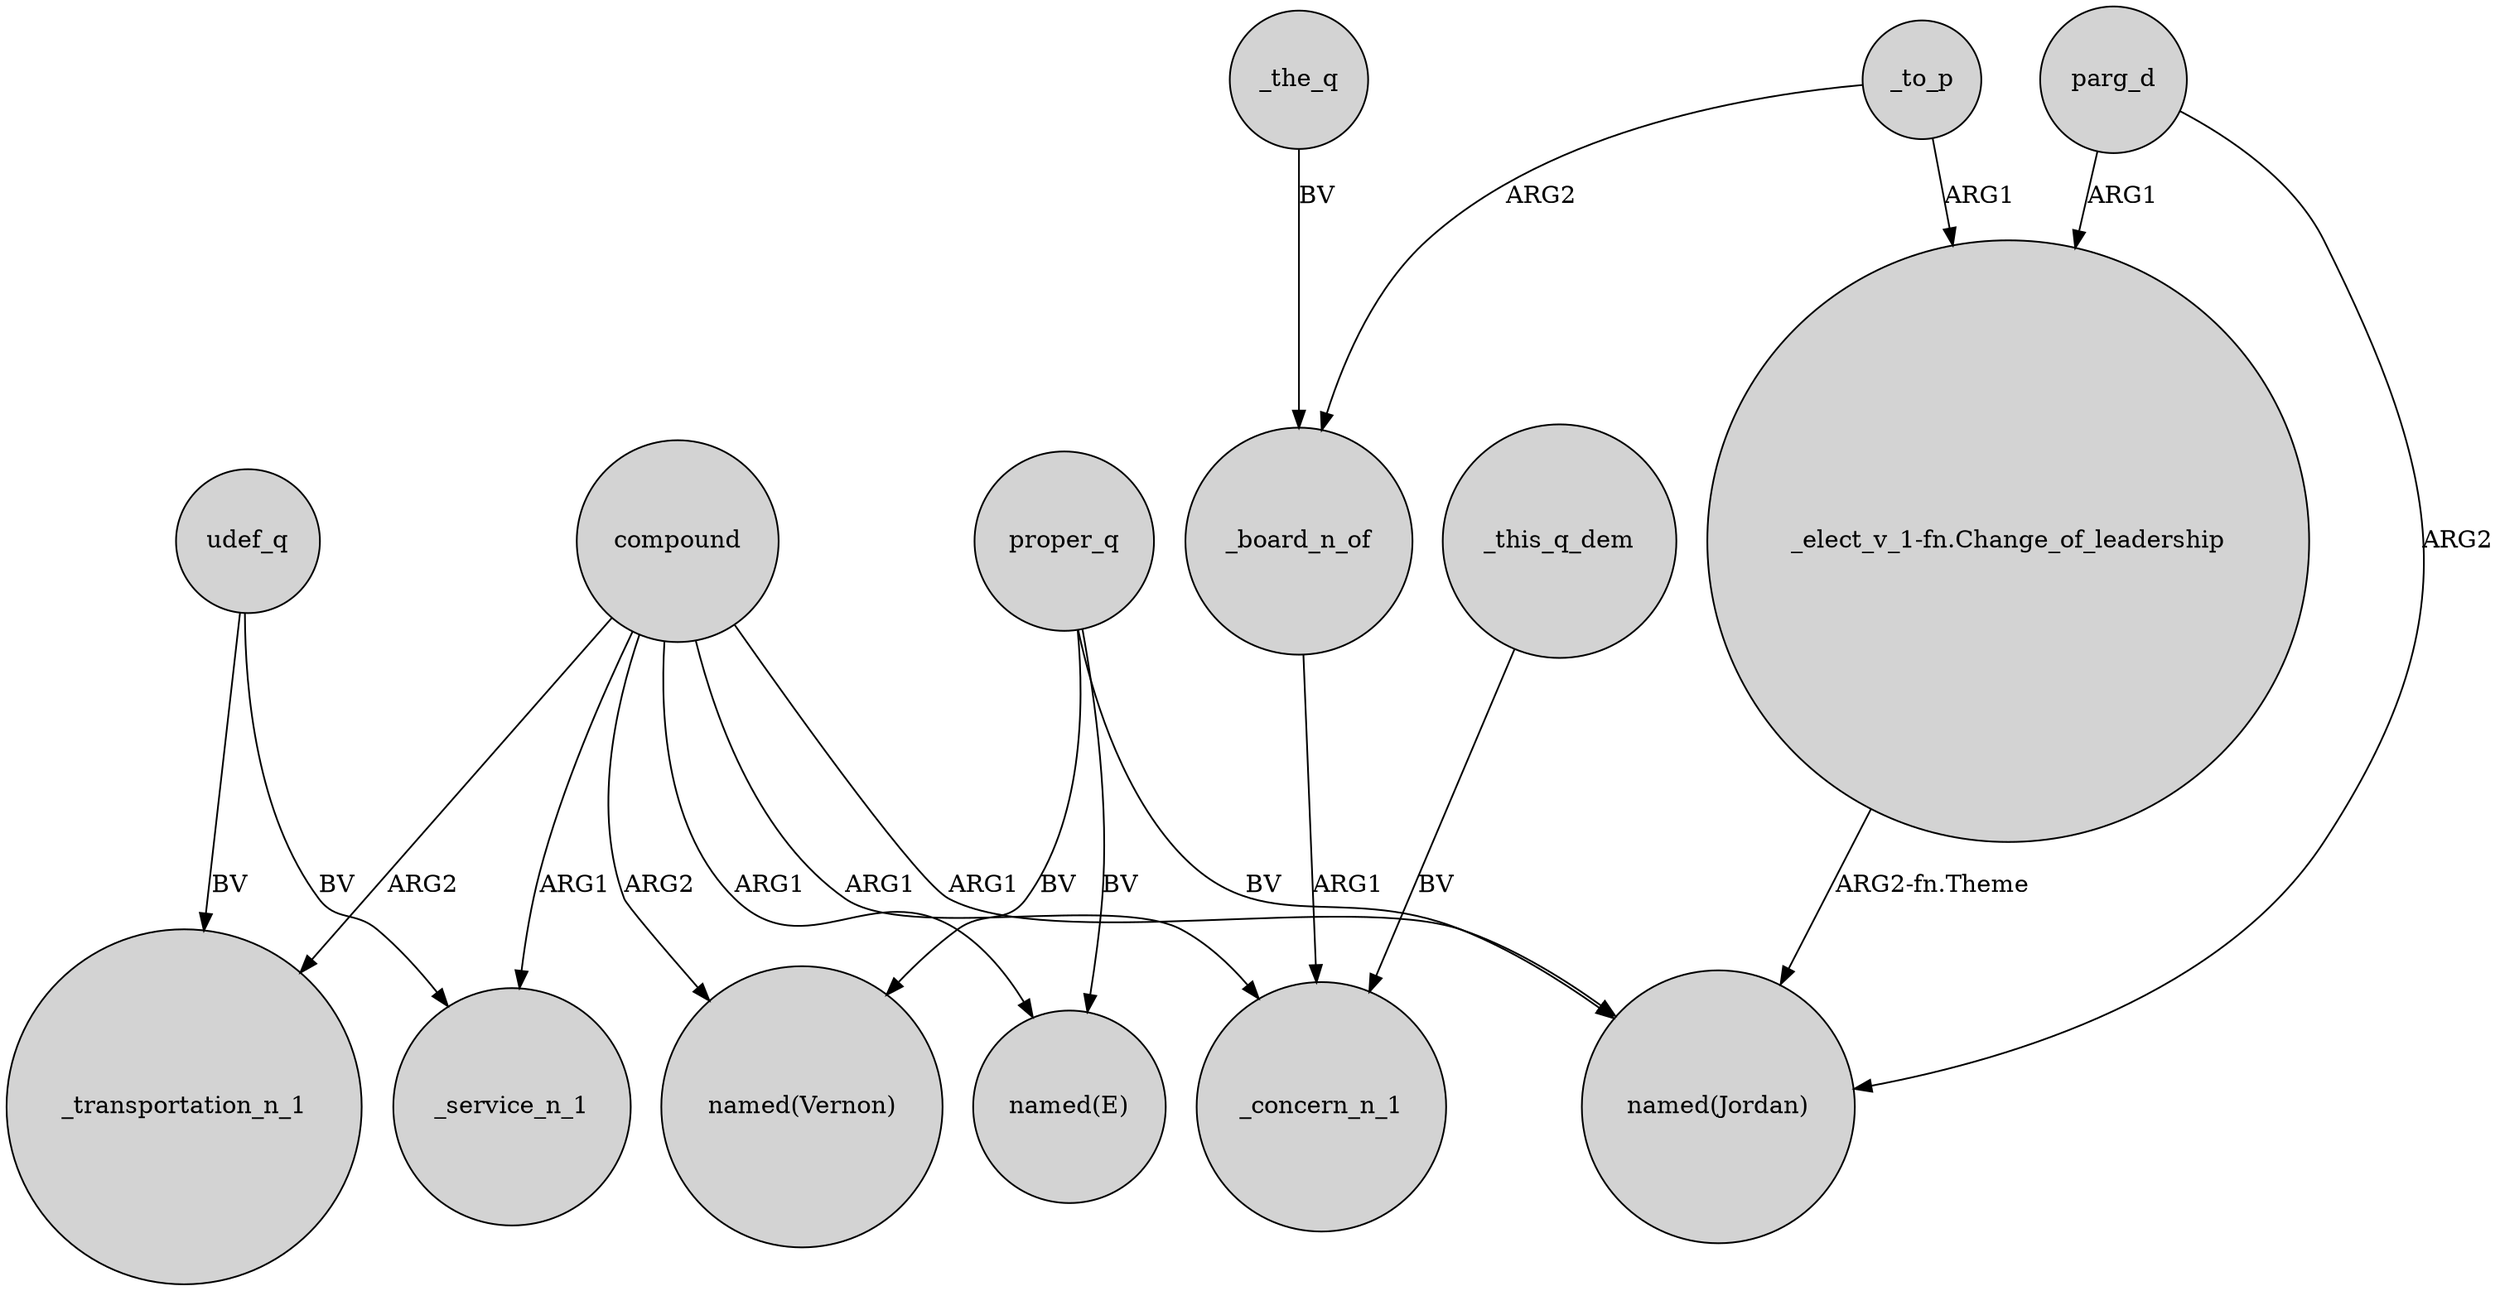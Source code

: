 digraph {
	node [shape=circle style=filled]
	udef_q -> _transportation_n_1 [label=BV]
	proper_q -> "named(Jordan)" [label=BV]
	_to_p -> "_elect_v_1-fn.Change_of_leadership" [label=ARG1]
	compound -> "named(Jordan)" [label=ARG1]
	_this_q_dem -> _concern_n_1 [label=BV]
	compound -> _transportation_n_1 [label=ARG2]
	_to_p -> _board_n_of [label=ARG2]
	proper_q -> "named(E)" [label=BV]
	parg_d -> "_elect_v_1-fn.Change_of_leadership" [label=ARG1]
	udef_q -> _service_n_1 [label=BV]
	_the_q -> _board_n_of [label=BV]
	compound -> "named(Vernon)" [label=ARG2]
	proper_q -> "named(Vernon)" [label=BV]
	compound -> "named(E)" [label=ARG1]
	compound -> _service_n_1 [label=ARG1]
	parg_d -> "named(Jordan)" [label=ARG2]
	"_elect_v_1-fn.Change_of_leadership" -> "named(Jordan)" [label="ARG2-fn.Theme"]
	compound -> _concern_n_1 [label=ARG1]
	_board_n_of -> _concern_n_1 [label=ARG1]
}
